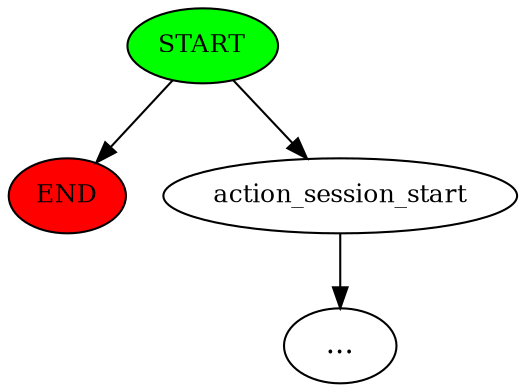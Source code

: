 digraph  {
0 [class="start active", fillcolor=green, fontsize=12, label=START, style=filled];
"-1" [class=end, fillcolor=red, fontsize=12, label=END, style=filled];
1 [class="dashed active", fontsize=12, label=action_session_start];
"-4" [class=ellipsis, label="..."];
0 -> "-1"  [class="", key=NONE, label=""];
0 -> 1  [class=active, key=NONE, label=""];
1 -> "-4"  [class="", key=NONE, label=""];
}
